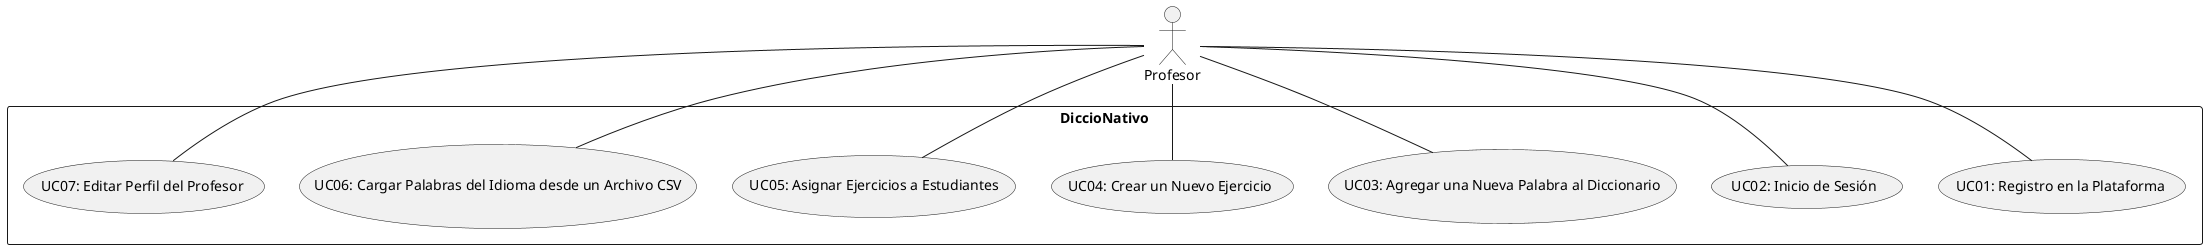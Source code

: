 @startuml
actor "Profesor" as Prof
rectangle DiccioNativo {
    usecase "UC01: Registro en la Plataforma" as UC01
    usecase "UC02: Inicio de Sesión" as UC02
    usecase "UC03: Agregar una Nueva Palabra al Diccionario" as UC03
    usecase "UC04: Crear un Nuevo Ejercicio" as UC04
    usecase "UC05: Asignar Ejercicios a Estudiantes" as UC05
    usecase "UC06: Cargar Palabras del Idioma desde un Archivo CSV" as UC06
    usecase "UC07: Editar Perfil del Profesor" as UC07
}

Prof -- UC01
Prof -- UC02
Prof -- UC03
Prof -- UC04
Prof -- UC05
Prof -- UC06
Prof -- UC07
@enduml
